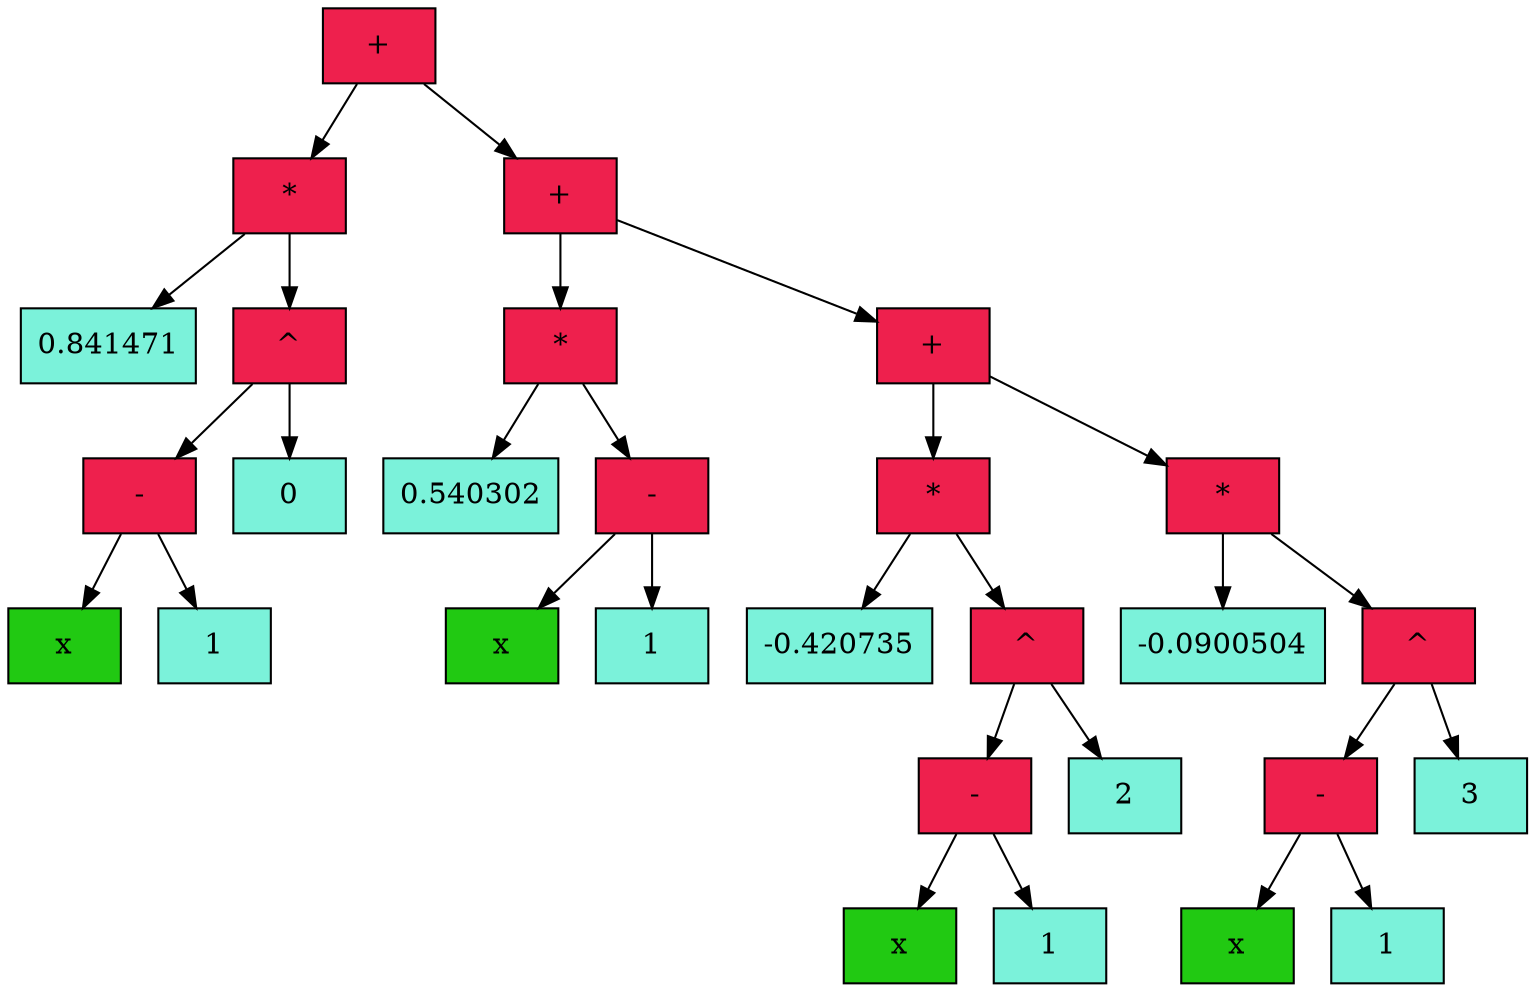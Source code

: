 digraph DotGraph
{
    Node1360 [shape="box", color="black", fontcolor="black", fillcolor="#EE204D", style="filled", weight="1", label=" + "];
    Node1296 [shape="box", color="black", fontcolor="black", fillcolor="#EE204D", style="filled", weight="1", label=" * "];
    Node14992 [shape="box", color="black", fontcolor="black", fillcolor="#7BF2DA", style="filled", weight="1", label="0.841471"];
    Node1296 -> Node14992 [color="black", style="solid", weight="1", label=""];
    Node1040 [shape="box", color="black", fontcolor="black", fillcolor="#EE204D", style="filled", weight="1", label=" ^ "];
    Node976 [shape="box", color="black", fontcolor="black", fillcolor="#EE204D", style="filled", weight="1", label=" - "];
    Node912 [shape="box", color="black", fontcolor="black", fillcolor="#21C912", style="filled", weight="1", label="x"];
    Node976 -> Node912 [color="black", style="solid", weight="1", label=""];
    Node848 [shape="box", color="black", fontcolor="black", fillcolor="#7BF2DA", style="filled", weight="1", label="1"];
    Node976 -> Node848 [color="black", style="solid", weight="1", label=""];
    Node1040 -> Node976 [color="black", style="solid", weight="1", label=""];
    Node784 [shape="box", color="black", fontcolor="black", fillcolor="#7BF2DA", style="filled", weight="1", label="0"];
    Node1040 -> Node784 [color="black", style="solid", weight="1", label=""];
    Node1296 -> Node1040 [color="black", style="solid", weight="1", label=""];
    Node1360 -> Node1296 [color="black", style="solid", weight="1", label=""];
    Node2256 [shape="box", color="black", fontcolor="black", fillcolor="#EE204D", style="filled", weight="1", label=" + "];
    Node2192 [shape="box", color="black", fontcolor="black", fillcolor="#EE204D", style="filled", weight="1", label=" * "];
    Node15056 [shape="box", color="black", fontcolor="black", fillcolor="#7BF2DA", style="filled", weight="1", label="0.540302"];
    Node2192 -> Node15056 [color="black", style="solid", weight="1", label=""];
    Node15248 [shape="box", color="black", fontcolor="black", fillcolor="#EE204D", style="filled", weight="1", label=" - "];
    Node15184 [shape="box", color="black", fontcolor="black", fillcolor="#21C912", style="filled", weight="1", label="x"];
    Node15248 -> Node15184 [color="black", style="solid", weight="1", label=""];
    Node15120 [shape="box", color="black", fontcolor="black", fillcolor="#7BF2DA", style="filled", weight="1", label="1"];
    Node15248 -> Node15120 [color="black", style="solid", weight="1", label=""];
    Node2192 -> Node15248 [color="black", style="solid", weight="1", label=""];
    Node2256 -> Node2192 [color="black", style="solid", weight="1", label=""];
    Node3728 [shape="box", color="black", fontcolor="black", fillcolor="#EE204D", style="filled", weight="1", label=" + "];
    Node3664 [shape="box", color="black", fontcolor="black", fillcolor="#EE204D", style="filled", weight="1", label=" * "];
    Node15312 [shape="box", color="black", fontcolor="black", fillcolor="#7BF2DA", style="filled", weight="1", label="-0.420735"];
    Node3664 -> Node15312 [color="black", style="solid", weight="1", label=""];
    Node3408 [shape="box", color="black", fontcolor="black", fillcolor="#EE204D", style="filled", weight="1", label=" ^ "];
    Node3344 [shape="box", color="black", fontcolor="black", fillcolor="#EE204D", style="filled", weight="1", label=" - "];
    Node3280 [shape="box", color="black", fontcolor="black", fillcolor="#21C912", style="filled", weight="1", label="x"];
    Node3344 -> Node3280 [color="black", style="solid", weight="1", label=""];
    Node3216 [shape="box", color="black", fontcolor="black", fillcolor="#7BF2DA", style="filled", weight="1", label="1"];
    Node3344 -> Node3216 [color="black", style="solid", weight="1", label=""];
    Node3408 -> Node3344 [color="black", style="solid", weight="1", label=""];
    Node3152 [shape="box", color="black", fontcolor="black", fillcolor="#7BF2DA", style="filled", weight="1", label="2"];
    Node3408 -> Node3152 [color="black", style="solid", weight="1", label=""];
    Node3664 -> Node3408 [color="black", style="solid", weight="1", label=""];
    Node3728 -> Node3664 [color="black", style="solid", weight="1", label=""];
    Node14928 [shape="box", color="black", fontcolor="black", fillcolor="#EE204D", style="filled", weight="1", label=" * "];
    Node15376 [shape="box", color="black", fontcolor="black", fillcolor="#7BF2DA", style="filled", weight="1", label="-0.0900504"];
    Node14928 -> Node15376 [color="black", style="solid", weight="1", label=""];
    Node14672 [shape="box", color="black", fontcolor="black", fillcolor="#EE204D", style="filled", weight="1", label=" ^ "];
    Node14608 [shape="box", color="black", fontcolor="black", fillcolor="#EE204D", style="filled", weight="1", label=" - "];
    Node14544 [shape="box", color="black", fontcolor="black", fillcolor="#21C912", style="filled", weight="1", label="x"];
    Node14608 -> Node14544 [color="black", style="solid", weight="1", label=""];
    Node14480 [shape="box", color="black", fontcolor="black", fillcolor="#7BF2DA", style="filled", weight="1", label="1"];
    Node14608 -> Node14480 [color="black", style="solid", weight="1", label=""];
    Node14672 -> Node14608 [color="black", style="solid", weight="1", label=""];
    Node14416 [shape="box", color="black", fontcolor="black", fillcolor="#7BF2DA", style="filled", weight="1", label="3"];
    Node14672 -> Node14416 [color="black", style="solid", weight="1", label=""];
    Node14928 -> Node14672 [color="black", style="solid", weight="1", label=""];
    Node3728 -> Node14928 [color="black", style="solid", weight="1", label=""];
    Node2256 -> Node3728 [color="black", style="solid", weight="1", label=""];
    Node1360 -> Node2256 [color="black", style="solid", weight="1", label=""];
}
